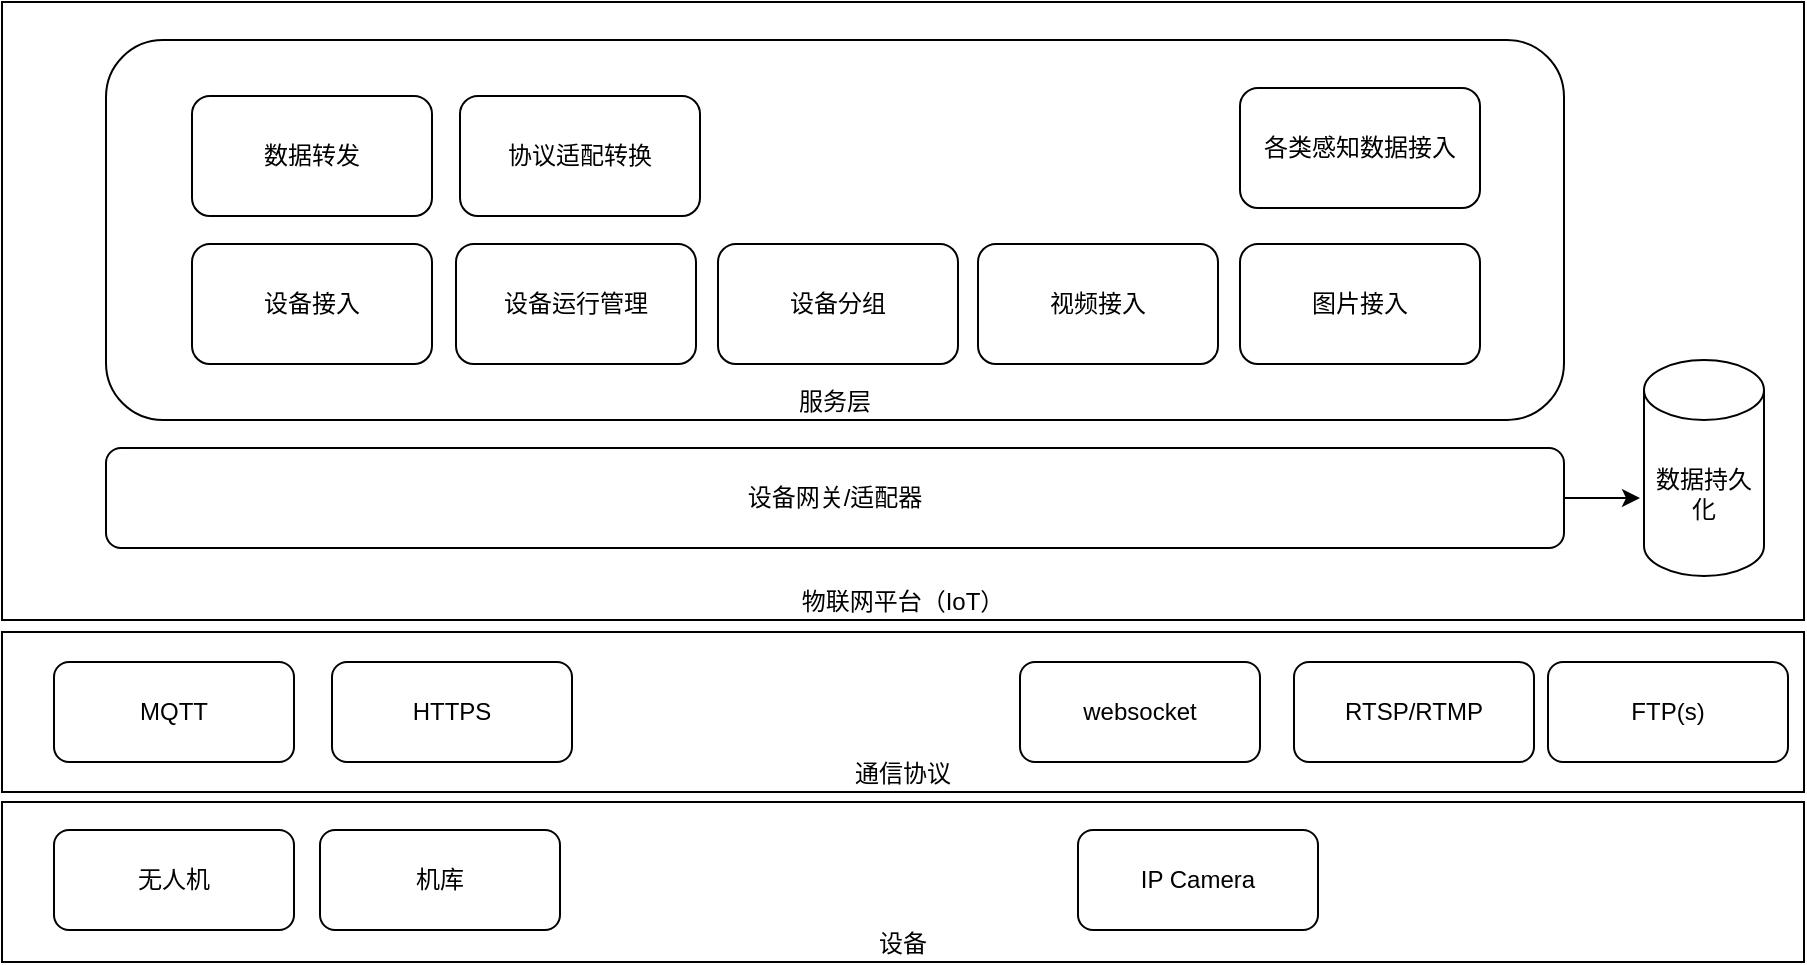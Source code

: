 <mxfile version="21.3.8" type="github">
  <diagram name="第 1 页" id="WV2fpILAtteC5eLeZNfp">
    <mxGraphModel dx="1434" dy="788" grid="0" gridSize="10" guides="1" tooltips="1" connect="1" arrows="1" fold="1" page="0" pageScale="1" pageWidth="1169" pageHeight="827" math="0" shadow="0">
      <root>
        <mxCell id="0" />
        <mxCell id="1" parent="0" />
        <mxCell id="snPjC77-doVzwUxpXWKq-8" value="物联网平台（IoT）" style="rounded=0;whiteSpace=wrap;html=1;verticalAlign=bottom;" parent="1" vertex="1">
          <mxGeometry x="176" y="182" width="901" height="309" as="geometry" />
        </mxCell>
        <mxCell id="snPjC77-doVzwUxpXWKq-23" value="服务层" style="rounded=1;whiteSpace=wrap;html=1;verticalAlign=bottom;" parent="1" vertex="1">
          <mxGeometry x="228" y="201" width="729" height="190" as="geometry" />
        </mxCell>
        <mxCell id="snPjC77-doVzwUxpXWKq-14" value="通信协议" style="rounded=0;whiteSpace=wrap;html=1;verticalAlign=bottom;" parent="1" vertex="1">
          <mxGeometry x="176" y="497" width="901" height="80" as="geometry" />
        </mxCell>
        <mxCell id="snPjC77-doVzwUxpXWKq-11" value="设备" style="rounded=0;whiteSpace=wrap;html=1;verticalAlign=bottom;" parent="1" vertex="1">
          <mxGeometry x="176" y="582" width="901" height="80" as="geometry" />
        </mxCell>
        <mxCell id="snPjC77-doVzwUxpXWKq-2" value="设备接入" style="rounded=1;whiteSpace=wrap;html=1;" parent="1" vertex="1">
          <mxGeometry x="271" y="303" width="120" height="60" as="geometry" />
        </mxCell>
        <mxCell id="snPjC77-doVzwUxpXWKq-4" value="设备分组" style="rounded=1;whiteSpace=wrap;html=1;" parent="1" vertex="1">
          <mxGeometry x="534" y="303" width="120" height="60" as="geometry" />
        </mxCell>
        <mxCell id="snPjC77-doVzwUxpXWKq-24" style="edgeStyle=orthogonalEdgeStyle;rounded=0;orthogonalLoop=1;jettySize=auto;html=1;exitX=1;exitY=0.5;exitDx=0;exitDy=0;" parent="1" source="snPjC77-doVzwUxpXWKq-7" edge="1">
          <mxGeometry relative="1" as="geometry">
            <mxPoint x="995" y="430" as="targetPoint" />
          </mxGeometry>
        </mxCell>
        <mxCell id="snPjC77-doVzwUxpXWKq-7" value="设备网关/适配器" style="rounded=1;whiteSpace=wrap;html=1;" parent="1" vertex="1">
          <mxGeometry x="228" y="405" width="729" height="50" as="geometry" />
        </mxCell>
        <mxCell id="snPjC77-doVzwUxpXWKq-9" value="无人机" style="rounded=1;whiteSpace=wrap;html=1;" parent="1" vertex="1">
          <mxGeometry x="202" y="596" width="120" height="50" as="geometry" />
        </mxCell>
        <mxCell id="snPjC77-doVzwUxpXWKq-12" value="机库" style="rounded=1;whiteSpace=wrap;html=1;" parent="1" vertex="1">
          <mxGeometry x="335" y="596" width="120" height="50" as="geometry" />
        </mxCell>
        <mxCell id="snPjC77-doVzwUxpXWKq-13" value="IP Camera" style="rounded=1;whiteSpace=wrap;html=1;" parent="1" vertex="1">
          <mxGeometry x="714" y="596" width="120" height="50" as="geometry" />
        </mxCell>
        <mxCell id="snPjC77-doVzwUxpXWKq-15" value="MQTT" style="rounded=1;whiteSpace=wrap;html=1;" parent="1" vertex="1">
          <mxGeometry x="202" y="512" width="120" height="50" as="geometry" />
        </mxCell>
        <mxCell id="snPjC77-doVzwUxpXWKq-16" value="HTTPS" style="rounded=1;whiteSpace=wrap;html=1;" parent="1" vertex="1">
          <mxGeometry x="341" y="512" width="120" height="50" as="geometry" />
        </mxCell>
        <mxCell id="snPjC77-doVzwUxpXWKq-17" value="websocket" style="rounded=1;whiteSpace=wrap;html=1;" parent="1" vertex="1">
          <mxGeometry x="685" y="512" width="120" height="50" as="geometry" />
        </mxCell>
        <mxCell id="snPjC77-doVzwUxpXWKq-18" value="RTSP/RTMP" style="rounded=1;whiteSpace=wrap;html=1;" parent="1" vertex="1">
          <mxGeometry x="822" y="512" width="120" height="50" as="geometry" />
        </mxCell>
        <mxCell id="snPjC77-doVzwUxpXWKq-19" value="数据持久化" style="shape=cylinder3;whiteSpace=wrap;html=1;boundedLbl=1;backgroundOutline=1;size=15;" parent="1" vertex="1">
          <mxGeometry x="997" y="361" width="60" height="108" as="geometry" />
        </mxCell>
        <mxCell id="snPjC77-doVzwUxpXWKq-20" value="设备运行管理" style="rounded=1;whiteSpace=wrap;html=1;" parent="1" vertex="1">
          <mxGeometry x="403" y="303" width="120" height="60" as="geometry" />
        </mxCell>
        <mxCell id="snPjC77-doVzwUxpXWKq-21" value="视频接入" style="rounded=1;whiteSpace=wrap;html=1;" parent="1" vertex="1">
          <mxGeometry x="664" y="303" width="120" height="60" as="geometry" />
        </mxCell>
        <mxCell id="snPjC77-doVzwUxpXWKq-22" value="图片接入" style="rounded=1;whiteSpace=wrap;html=1;" parent="1" vertex="1">
          <mxGeometry x="795" y="303" width="120" height="60" as="geometry" />
        </mxCell>
        <mxCell id="snPjC77-doVzwUxpXWKq-25" value="各类感知数据接入" style="rounded=1;whiteSpace=wrap;html=1;" parent="1" vertex="1">
          <mxGeometry x="795" y="225" width="120" height="60" as="geometry" />
        </mxCell>
        <mxCell id="snPjC77-doVzwUxpXWKq-26" value="数据转发" style="rounded=1;whiteSpace=wrap;html=1;" parent="1" vertex="1">
          <mxGeometry x="271" y="229" width="120" height="60" as="geometry" />
        </mxCell>
        <mxCell id="snPjC77-doVzwUxpXWKq-27" value="协议适配转换" style="rounded=1;whiteSpace=wrap;html=1;" parent="1" vertex="1">
          <mxGeometry x="405" y="229" width="120" height="60" as="geometry" />
        </mxCell>
        <mxCell id="RPPW0L0PvUK0JguaNWKJ-1" value="FTP(s)" style="rounded=1;whiteSpace=wrap;html=1;" vertex="1" parent="1">
          <mxGeometry x="949" y="512" width="120" height="50" as="geometry" />
        </mxCell>
      </root>
    </mxGraphModel>
  </diagram>
</mxfile>
